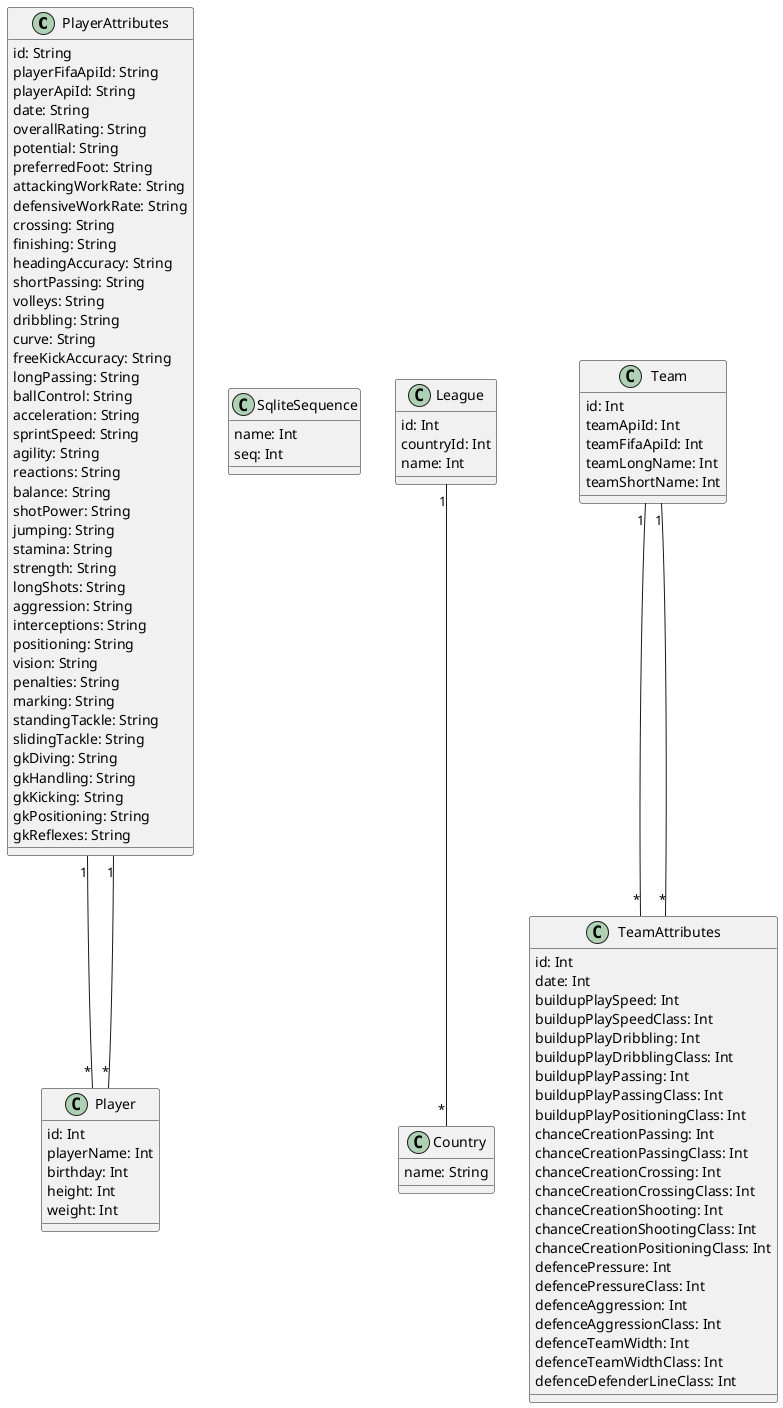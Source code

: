 @startuml "Soccer1"


class PlayerAttributes{
  id: String
  playerFifaApiId: String
  playerApiId: String
  date: String
  overallRating: String
  potential: String
  preferredFoot: String
  attackingWorkRate: String
  defensiveWorkRate: String
  crossing: String
  finishing: String
  headingAccuracy: String
  shortPassing: String
  volleys: String
  dribbling: String
  curve: String
  freeKickAccuracy: String
  longPassing: String
  ballControl: String
  acceleration: String
  sprintSpeed: String
  agility: String
  reactions: String
  balance: String
  shotPower: String
  jumping: String
  stamina: String
  strength: String
  longShots: String
  aggression: String
  interceptions: String
  positioning: String
  vision: String
  penalties: String
  marking: String
  standingTackle: String
  slidingTackle: String
  gkDiving: String
  gkHandling: String
  gkKicking: String
  gkPositioning: String
  gkReflexes: String
}

class SqliteSequence{
  name: Int
  seq: Int
}

class Player{
  id: Int
  playerName: Int
  birthday: Int
  height: Int
  weight: Int
}

class League{
  id: Int
  countryId: Int
  name: Int
}

class Country{
  name: String
}

class Team{
  id: Int
  teamApiId: Int
  teamFifaApiId: Int
  teamLongName: Int
  teamShortName: Int
}

class TeamAttributes{
  id: Int
  date: Int
  buildupPlaySpeed: Int
  buildupPlaySpeedClass: Int
  buildupPlayDribbling: Int
  buildupPlayDribblingClass: Int
  buildupPlayPassing: Int
  buildupPlayPassingClass: Int
  buildupPlayPositioningClass: Int
  chanceCreationPassing: Int
  chanceCreationPassingClass: Int
  chanceCreationCrossing: Int
  chanceCreationCrossingClass: Int
  chanceCreationShooting: Int
  chanceCreationShootingClass: Int
  chanceCreationPositioningClass: Int
  defencePressure: Int
  defencePressureClass: Int
  defenceAggression: Int
  defenceAggressionClass: Int
  defenceTeamWidth: Int
  defenceTeamWidthClass: Int
  defenceDefenderLineClass: Int
}



PlayerAttributes "1" -- "*" Player

PlayerAttributes "1" -- "*" Player

League "1" -- "*" Country

Team "1" -- "*" TeamAttributes

Team "1" -- "*" TeamAttributes


@enduml